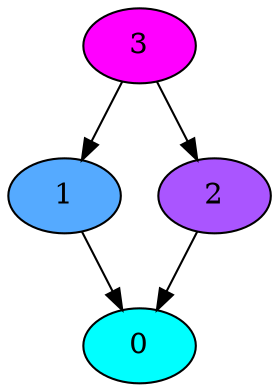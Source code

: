 digraph {
0 [label="0", style=filled, fillcolor="#00ffff"];
1 [label="1", style=filled, fillcolor="#55aaff"];
2 [label="2", style=filled, fillcolor="#aa55ff"];
3 [label="3", style=filled, fillcolor="#ff00ff"];
{rank=same; 0 }; 
1 -> 0;
2 -> 0;
3 -> 2;
3 -> 1;
}
